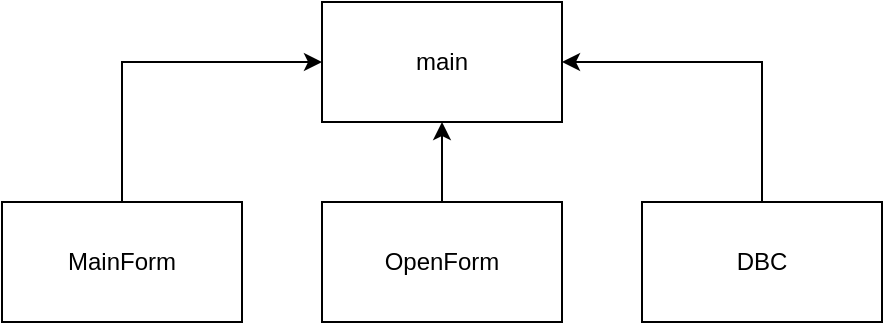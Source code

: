 <mxfile version="13.3.0" type="device"><diagram id="sI3SQT1U4sQFC_t0iHST" name="Page-1"><mxGraphModel dx="796" dy="347" grid="1" gridSize="10" guides="1" tooltips="1" connect="1" arrows="1" fold="1" page="1" pageScale="1" pageWidth="827" pageHeight="1169" math="0" shadow="0"><root><mxCell id="0"/><mxCell id="1" parent="0"/><mxCell id="tFctAR9CabKJdxoNPI9d-1" value="main" style="rounded=0;whiteSpace=wrap;html=1;" parent="1" vertex="1"><mxGeometry x="240" y="20" width="120" height="60" as="geometry"/></mxCell><mxCell id="tFctAR9CabKJdxoNPI9d-12" style="edgeStyle=orthogonalEdgeStyle;rounded=0;orthogonalLoop=1;jettySize=auto;html=1;exitX=0.5;exitY=0;exitDx=0;exitDy=0;entryX=1;entryY=0.5;entryDx=0;entryDy=0;" parent="1" source="tFctAR9CabKJdxoNPI9d-2" target="tFctAR9CabKJdxoNPI9d-1" edge="1"><mxGeometry relative="1" as="geometry"/></mxCell><mxCell id="tFctAR9CabKJdxoNPI9d-2" value="DBC" style="rounded=0;whiteSpace=wrap;html=1;" parent="1" vertex="1"><mxGeometry x="400" y="120" width="120" height="60" as="geometry"/></mxCell><mxCell id="tFctAR9CabKJdxoNPI9d-11" style="edgeStyle=orthogonalEdgeStyle;rounded=0;orthogonalLoop=1;jettySize=auto;html=1;exitX=0.5;exitY=0;exitDx=0;exitDy=0;entryX=0;entryY=0.5;entryDx=0;entryDy=0;" parent="1" source="tFctAR9CabKJdxoNPI9d-3" target="tFctAR9CabKJdxoNPI9d-1" edge="1"><mxGeometry relative="1" as="geometry"/></mxCell><mxCell id="tFctAR9CabKJdxoNPI9d-3" value="MainForm" style="rounded=0;whiteSpace=wrap;html=1;" parent="1" vertex="1"><mxGeometry x="80" y="120" width="120" height="60" as="geometry"/></mxCell><mxCell id="tFctAR9CabKJdxoNPI9d-4" value="OpenForm" style="rounded=0;whiteSpace=wrap;html=1;" parent="1" vertex="1"><mxGeometry x="240" y="120" width="120" height="60" as="geometry"/></mxCell><mxCell id="tFctAR9CabKJdxoNPI9d-7" value="" style="endArrow=classic;html=1;entryX=0.5;entryY=1;entryDx=0;entryDy=0;" parent="1" target="tFctAR9CabKJdxoNPI9d-1" edge="1"><mxGeometry width="50" height="50" relative="1" as="geometry"><mxPoint x="300" y="120" as="sourcePoint"/><mxPoint x="350" y="80" as="targetPoint"/></mxGeometry></mxCell></root></mxGraphModel></diagram></mxfile>
